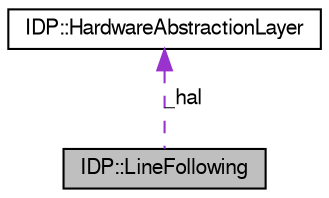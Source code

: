 digraph G
{
  edge [fontname="FreeSans",fontsize="10",labelfontname="FreeSans",labelfontsize="10"];
  node [fontname="FreeSans",fontsize="10",shape=record];
  Node1 [label="IDP::LineFollowing",height=0.2,width=0.4,color="black", fillcolor="grey75", style="filled" fontcolor="black"];
  Node2 -> Node1 [dir=back,color="darkorchid3",fontsize="10",style="dashed",label="_hal"];
  Node2 [label="IDP::HardwareAbstractionLayer",height=0.2,width=0.4,color="black", fillcolor="white", style="filled",URL="$classIDP_1_1HardwareAbstractionLayer.html"];
}
